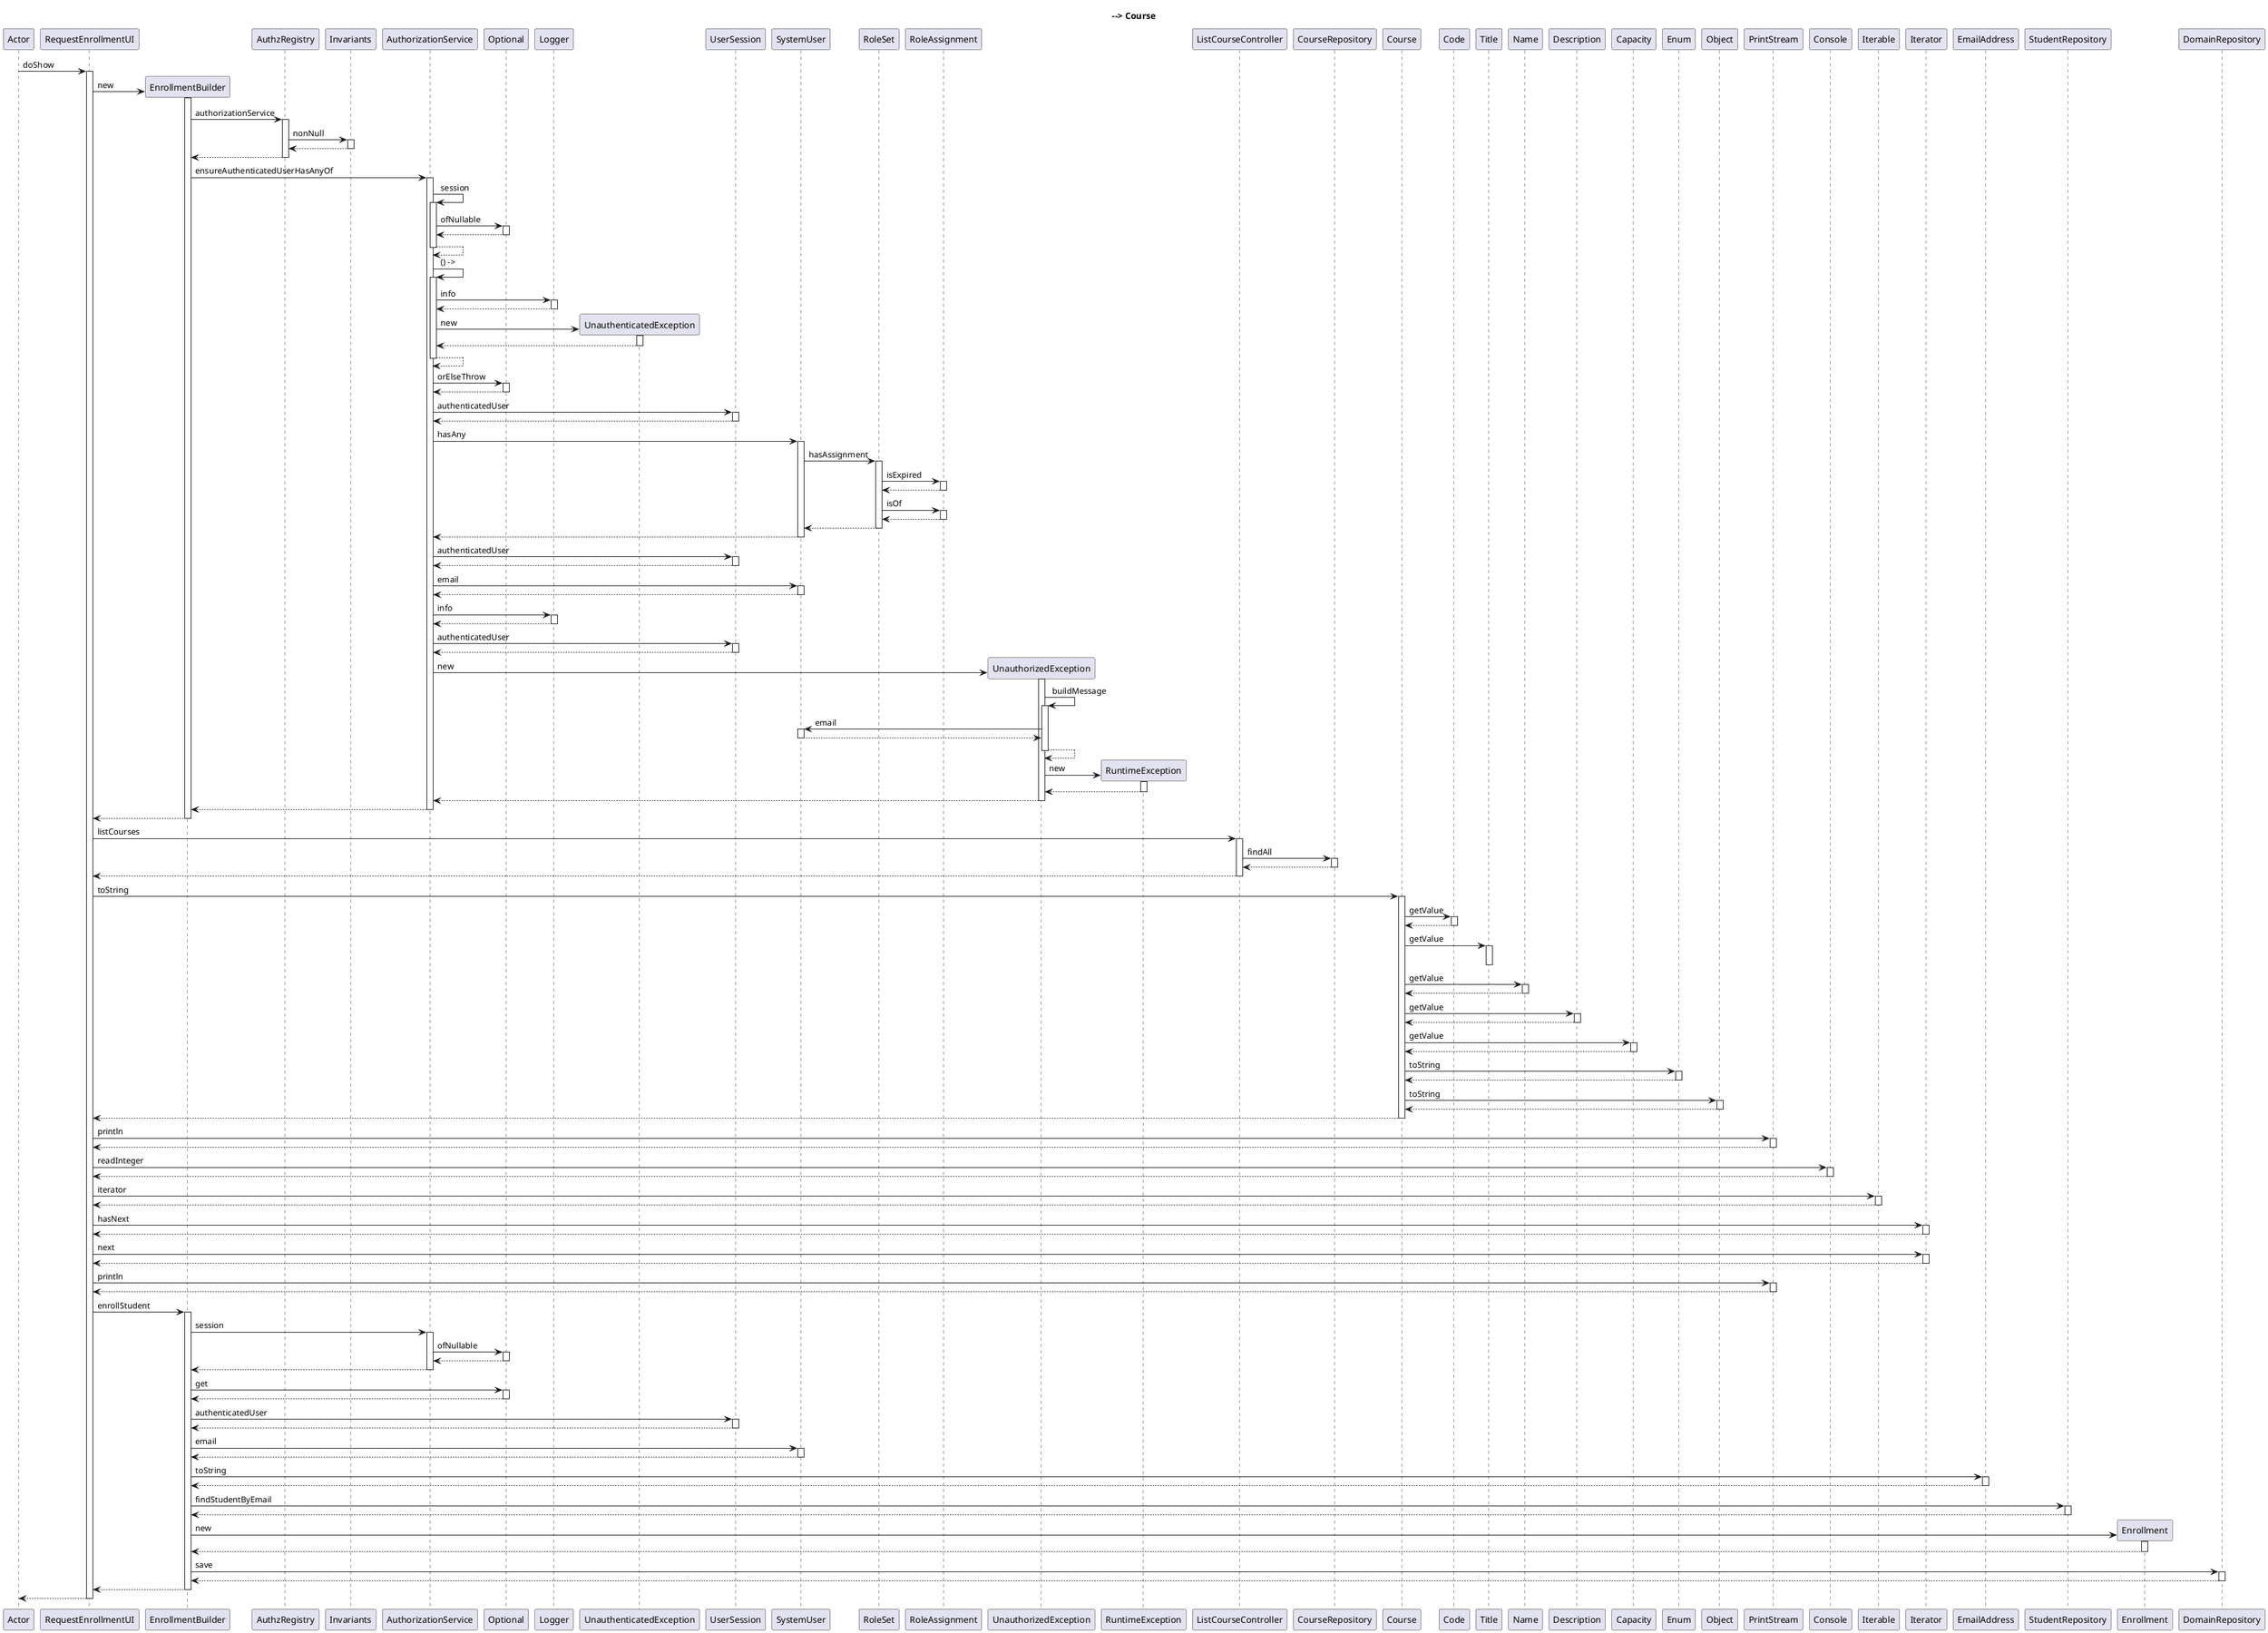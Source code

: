 @startuml
participant Actor
Actor -> RequestEnrollmentUI : doShow
activate RequestEnrollmentUI
create EnrollmentBuilder
RequestEnrollmentUI -> EnrollmentBuilder : new
activate EnrollmentBuilder
EnrollmentBuilder -> AuthzRegistry : authorizationService
activate AuthzRegistry
AuthzRegistry -> Invariants : nonNull
activate Invariants
Invariants --> AuthzRegistry
deactivate Invariants
AuthzRegistry --> EnrollmentBuilder
deactivate AuthzRegistry
EnrollmentBuilder -> AuthorizationService : ensureAuthenticatedUserHasAnyOf
activate AuthorizationService
AuthorizationService -> AuthorizationService : session
activate AuthorizationService
AuthorizationService -> Optional : ofNullable
activate Optional
Optional --> AuthorizationService
deactivate Optional
AuthorizationService --> AuthorizationService
deactivate AuthorizationService
AuthorizationService -> AuthorizationService : () ->
activate AuthorizationService
AuthorizationService -> Logger : info
activate Logger
Logger --> AuthorizationService
deactivate Logger
create UnauthenticatedException
AuthorizationService -> UnauthenticatedException : new
activate UnauthenticatedException
UnauthenticatedException --> AuthorizationService
deactivate UnauthenticatedException
AuthorizationService --> AuthorizationService
deactivate AuthorizationService
AuthorizationService -> Optional : orElseThrow
activate Optional
Optional --> AuthorizationService
deactivate Optional
AuthorizationService -> UserSession : authenticatedUser
activate UserSession
UserSession --> AuthorizationService
deactivate UserSession
AuthorizationService -> SystemUser : hasAny
activate SystemUser
SystemUser -> RoleSet : hasAssignment
activate RoleSet
RoleSet -> RoleAssignment : isExpired
activate RoleAssignment
RoleAssignment --> RoleSet
deactivate RoleAssignment
RoleSet -> RoleAssignment : isOf
activate RoleAssignment
RoleAssignment --> RoleSet
deactivate RoleAssignment
RoleSet --> SystemUser
deactivate RoleSet
SystemUser --> AuthorizationService
deactivate SystemUser
AuthorizationService -> UserSession : authenticatedUser
activate UserSession
UserSession --> AuthorizationService
deactivate UserSession
AuthorizationService -> SystemUser : email
activate SystemUser
SystemUser --> AuthorizationService
deactivate SystemUser
AuthorizationService -> Logger : info
activate Logger
Logger --> AuthorizationService
deactivate Logger
AuthorizationService -> UserSession : authenticatedUser
activate UserSession
UserSession --> AuthorizationService
deactivate UserSession
create UnauthorizedException
AuthorizationService -> UnauthorizedException : new
activate UnauthorizedException
UnauthorizedException -> UnauthorizedException : buildMessage
activate UnauthorizedException
UnauthorizedException -> SystemUser : email
activate SystemUser
SystemUser --> UnauthorizedException
deactivate SystemUser
UnauthorizedException --> UnauthorizedException
deactivate UnauthorizedException
create RuntimeException
UnauthorizedException -> RuntimeException : new
activate RuntimeException
RuntimeException --> UnauthorizedException
deactivate RuntimeException
UnauthorizedException --> AuthorizationService
deactivate UnauthorizedException
AuthorizationService --> EnrollmentBuilder
deactivate AuthorizationService
EnrollmentBuilder --> RequestEnrollmentUI
deactivate EnrollmentBuilder
RequestEnrollmentUI -> ListCourseController : listCourses
activate ListCourseController
ListCourseController -> CourseRepository : findAll
activate CourseRepository
CourseRepository --> ListCourseController
deactivate CourseRepository
ListCourseController --> RequestEnrollmentUI
deactivate ListCourseController
RequestEnrollmentUI -> Course : toString
activate Course
Course -> Code : getValue
activate Code
Code --> Course
deactivate Code
Course -> Title : getValue
activate Title
Title --> Course
deactivate Title
Course -> Name : getValue
activate Name
Name --> Course
deactivate Name
Course -> Description : getValue
activate Description
Description --> Course
deactivate Description
Course -> Capacity : getValue
activate Capacity
Capacity --> Course
deactivate Capacity
Course -> Enum : toString
activate Enum
Enum --> Course
deactivate Enum
Course -> Object : toString
activate Object
Object --> Course
deactivate Object
Course --> RequestEnrollmentUI
deactivate Course
RequestEnrollmentUI -> PrintStream : println
activate PrintStream
PrintStream --> RequestEnrollmentUI
deactivate PrintStream
RequestEnrollmentUI -> Console : readInteger
activate Console
Console --> RequestEnrollmentUI
deactivate Console
RequestEnrollmentUI -> Iterable : iterator
activate Iterable
Iterable --> RequestEnrollmentUI
deactivate Iterable
RequestEnrollmentUI -> Iterator : hasNext
activate Iterator
Iterator --> RequestEnrollmentUI
deactivate Iterator
RequestEnrollmentUI -> Iterator : next
activate Iterator
Iterator --> RequestEnrollmentUI
deactivate Iterator
RequestEnrollmentUI -> PrintStream : println
activate PrintStream
PrintStream --> RequestEnrollmentUI
deactivate PrintStream
RequestEnrollmentUI -> EnrollmentBuilder : enrollStudent
activate EnrollmentBuilder
EnrollmentBuilder -> AuthorizationService : session
activate AuthorizationService
AuthorizationService -> Optional : ofNullable
activate Optional
Optional --> AuthorizationService
deactivate Optional
AuthorizationService --> EnrollmentBuilder
deactivate AuthorizationService
EnrollmentBuilder -> Optional : get
activate Optional
Optional --> EnrollmentBuilder
deactivate Optional
EnrollmentBuilder -> UserSession : authenticatedUser
activate UserSession
UserSession --> EnrollmentBuilder
deactivate UserSession
EnrollmentBuilder -> SystemUser : email
activate SystemUser
SystemUser --> EnrollmentBuilder
deactivate SystemUser
EnrollmentBuilder -> EmailAddress : toString
activate EmailAddress
EmailAddress --> EnrollmentBuilder
deactivate EmailAddress
EnrollmentBuilder -> StudentRepository : findStudentByEmail
activate StudentRepository
StudentRepository --> EnrollmentBuilder
deactivate StudentRepository
create Enrollment
EnrollmentBuilder -> Enrollment : new
activate Enrollment
Enrollment --> EnrollmentBuilder
deactivate Enrollment
EnrollmentBuilder -> DomainRepository : save
activate DomainRepository
DomainRepository --> EnrollmentBuilder
deactivate DomainRepository
EnrollmentBuilder --> RequestEnrollmentUI
deactivate EnrollmentBuilder
return
@enduml
